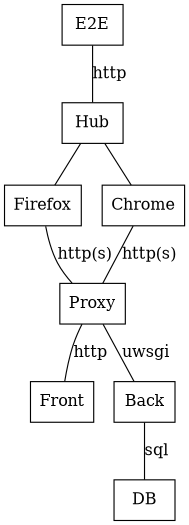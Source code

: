 graph test_containers {
  size="3.5,3.5"
  autosize=false
  node [shape=rectangle]
  E2E -- Hub [label="http"]
  Hub -- Firefox
  Hub -- Chrome
  Firefox -- Proxy [label="http(s)"]
  Chrome -- Proxy [label="http(s)"]
  Proxy -- Front [label="http"]
  Proxy -- Back [label="uwsgi"]
  Back -- DB [label="sql"]
}
